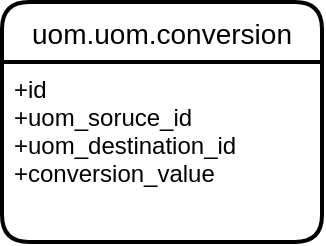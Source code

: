 <mxfile version="13.8.0" type="github">
  <diagram id="1qmMv2oeAHjUiz6qux0p" name="Page-1">
    <mxGraphModel dx="1041" dy="494" grid="1" gridSize="10" guides="1" tooltips="1" connect="1" arrows="1" fold="1" page="1" pageScale="1" pageWidth="827" pageHeight="1169" math="0" shadow="0">
      <root>
        <mxCell id="0" />
        <mxCell id="1" parent="0" />
        <mxCell id="3pE9_Y5kMSjQkQBVXzXk-46" value="uom.uom.conversion" style="swimlane;childLayout=stackLayout;horizontal=1;startSize=30;horizontalStack=0;rounded=1;fontSize=14;fontStyle=0;strokeWidth=2;resizeParent=0;resizeLast=1;shadow=0;dashed=0;align=center;" vertex="1" parent="1">
          <mxGeometry x="230" y="70" width="160" height="120" as="geometry" />
        </mxCell>
        <mxCell id="3pE9_Y5kMSjQkQBVXzXk-47" value="+id&#xa;+uom_soruce_id&#xa;+uom_destination_id&#xa;+conversion_value" style="align=left;strokeColor=none;fillColor=none;spacingLeft=4;fontSize=12;verticalAlign=top;resizable=0;rotatable=0;part=1;" vertex="1" parent="3pE9_Y5kMSjQkQBVXzXk-46">
          <mxGeometry y="30" width="160" height="90" as="geometry" />
        </mxCell>
      </root>
    </mxGraphModel>
  </diagram>
</mxfile>
